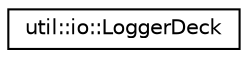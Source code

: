 digraph "Graphical Class Hierarchy"
{
  edge [fontname="Helvetica",fontsize="10",labelfontname="Helvetica",labelfontsize="10"];
  node [fontname="Helvetica",fontsize="10",shape=record];
  rankdir="LR";
  Node0 [label="util::io::LoggerDeck",height=0.2,width=0.4,color="black", fillcolor="white", style="filled",URL="$structutil_1_1io_1_1LoggerDeck.html",tooltip="Deck to store log parameters. "];
}
